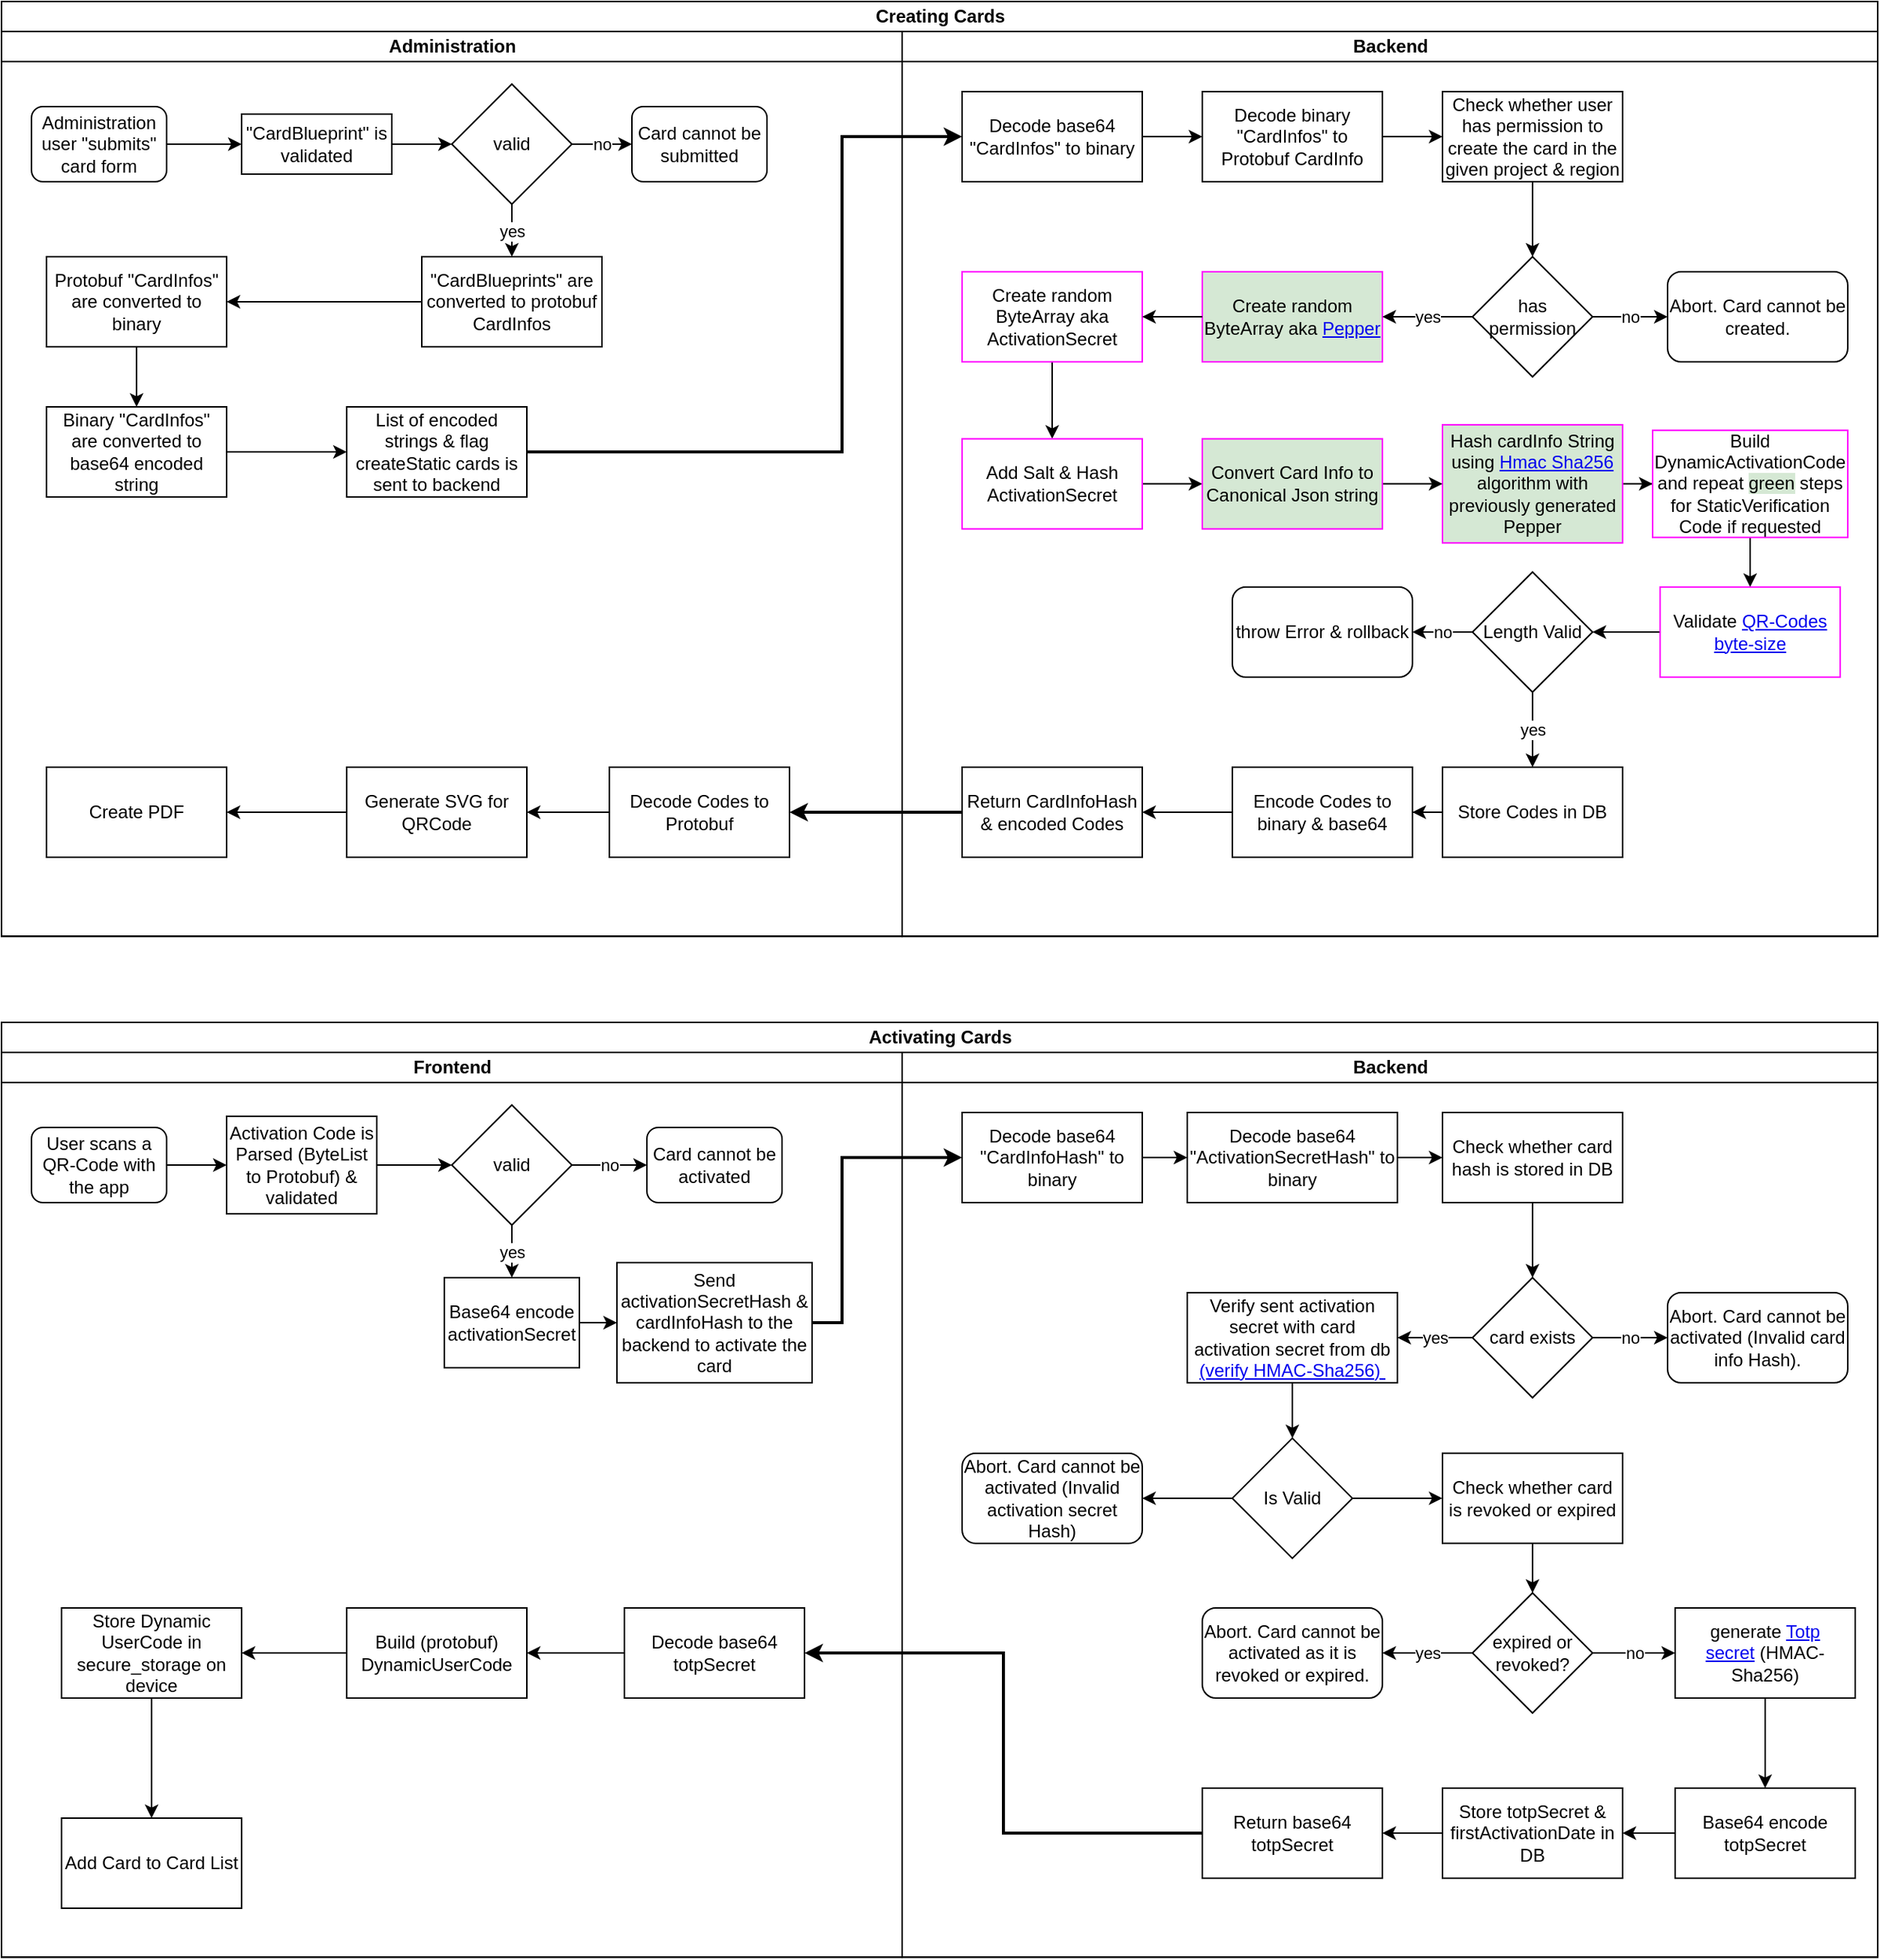 <mxfile version="23.0.2" type="device">
  <diagram name="Page-1" id="2YBvvXClWsGukQMizWep">
    <mxGraphModel dx="1405" dy="2132" grid="1" gridSize="10" guides="1" tooltips="1" connect="1" arrows="1" fold="1" page="1" pageScale="1" pageWidth="850" pageHeight="1100" math="0" shadow="0">
      <root>
        <mxCell id="0" />
        <mxCell id="1" parent="0" />
        <mxCell id="iSo6PfCxcORD5c3Ha1DJ-7" value="Creating Cards" style="swimlane;childLayout=stackLayout;resizeParent=1;resizeParentMax=0;startSize=20;html=1;" parent="1" vertex="1">
          <mxGeometry x="180" y="-1010" width="1250" height="622.58" as="geometry">
            <mxRectangle x="150" y="-190" width="130" height="30" as="alternateBounds" />
          </mxGeometry>
        </mxCell>
        <mxCell id="iSo6PfCxcORD5c3Ha1DJ-8" value="Administration" style="swimlane;startSize=20;html=1;" parent="iSo6PfCxcORD5c3Ha1DJ-7" vertex="1">
          <mxGeometry y="20" width="600" height="602.58" as="geometry" />
        </mxCell>
        <mxCell id="iSo6PfCxcORD5c3Ha1DJ-29" value="" style="edgeStyle=orthogonalEdgeStyle;rounded=0;orthogonalLoop=1;jettySize=auto;html=1;" parent="iSo6PfCxcORD5c3Ha1DJ-8" source="iSo6PfCxcORD5c3Ha1DJ-25" target="iSo6PfCxcORD5c3Ha1DJ-28" edge="1">
          <mxGeometry relative="1" as="geometry" />
        </mxCell>
        <mxCell id="iSo6PfCxcORD5c3Ha1DJ-25" value="&quot;CardBlueprint&quot; is validated" style="rounded=0;whiteSpace=wrap;html=1;" parent="iSo6PfCxcORD5c3Ha1DJ-8" vertex="1">
          <mxGeometry x="160" y="55" width="100" height="40" as="geometry" />
        </mxCell>
        <mxCell id="iSo6PfCxcORD5c3Ha1DJ-27" style="edgeStyle=orthogonalEdgeStyle;rounded=0;orthogonalLoop=1;jettySize=auto;html=1;" parent="iSo6PfCxcORD5c3Ha1DJ-8" source="iSo6PfCxcORD5c3Ha1DJ-26" target="iSo6PfCxcORD5c3Ha1DJ-25" edge="1">
          <mxGeometry relative="1" as="geometry" />
        </mxCell>
        <mxCell id="iSo6PfCxcORD5c3Ha1DJ-26" value="Administration user &quot;submits&quot; card form" style="rounded=1;whiteSpace=wrap;html=1;" parent="iSo6PfCxcORD5c3Ha1DJ-8" vertex="1">
          <mxGeometry x="20" y="50" width="90" height="50" as="geometry" />
        </mxCell>
        <mxCell id="iSo6PfCxcORD5c3Ha1DJ-31" value="no" style="edgeStyle=orthogonalEdgeStyle;rounded=0;orthogonalLoop=1;jettySize=auto;html=1;entryX=0;entryY=0.5;entryDx=0;entryDy=0;" parent="iSo6PfCxcORD5c3Ha1DJ-8" source="iSo6PfCxcORD5c3Ha1DJ-28" target="iSo6PfCxcORD5c3Ha1DJ-30" edge="1">
          <mxGeometry relative="1" as="geometry" />
        </mxCell>
        <mxCell id="iSo6PfCxcORD5c3Ha1DJ-34" value="yes" style="edgeStyle=orthogonalEdgeStyle;rounded=0;orthogonalLoop=1;jettySize=auto;html=1;exitX=0.5;exitY=1;exitDx=0;exitDy=0;" parent="iSo6PfCxcORD5c3Ha1DJ-8" source="iSo6PfCxcORD5c3Ha1DJ-28" target="iSo6PfCxcORD5c3Ha1DJ-33" edge="1">
          <mxGeometry relative="1" as="geometry" />
        </mxCell>
        <mxCell id="iSo6PfCxcORD5c3Ha1DJ-28" value="valid" style="rhombus;whiteSpace=wrap;html=1;rounded=0;" parent="iSo6PfCxcORD5c3Ha1DJ-8" vertex="1">
          <mxGeometry x="300" y="35" width="80" height="80" as="geometry" />
        </mxCell>
        <mxCell id="iSo6PfCxcORD5c3Ha1DJ-30" value="Card cannot be submitted" style="rounded=1;whiteSpace=wrap;html=1;" parent="iSo6PfCxcORD5c3Ha1DJ-8" vertex="1">
          <mxGeometry x="420" y="50" width="90" height="50" as="geometry" />
        </mxCell>
        <mxCell id="iSo6PfCxcORD5c3Ha1DJ-37" value="" style="edgeStyle=orthogonalEdgeStyle;rounded=0;orthogonalLoop=1;jettySize=auto;html=1;" parent="iSo6PfCxcORD5c3Ha1DJ-8" source="iSo6PfCxcORD5c3Ha1DJ-33" target="iSo6PfCxcORD5c3Ha1DJ-36" edge="1">
          <mxGeometry relative="1" as="geometry" />
        </mxCell>
        <mxCell id="iSo6PfCxcORD5c3Ha1DJ-33" value="&quot;CardBlueprints&quot; are converted to protobuf CardInfos" style="whiteSpace=wrap;html=1;rounded=0;" parent="iSo6PfCxcORD5c3Ha1DJ-8" vertex="1">
          <mxGeometry x="280" y="150" width="120" height="60" as="geometry" />
        </mxCell>
        <mxCell id="iSo6PfCxcORD5c3Ha1DJ-39" value="" style="edgeStyle=orthogonalEdgeStyle;rounded=0;orthogonalLoop=1;jettySize=auto;html=1;" parent="iSo6PfCxcORD5c3Ha1DJ-8" source="iSo6PfCxcORD5c3Ha1DJ-36" target="iSo6PfCxcORD5c3Ha1DJ-38" edge="1">
          <mxGeometry relative="1" as="geometry" />
        </mxCell>
        <mxCell id="iSo6PfCxcORD5c3Ha1DJ-36" value="Protobuf &quot;CardInfos&quot; are converted to binary" style="whiteSpace=wrap;html=1;rounded=0;" parent="iSo6PfCxcORD5c3Ha1DJ-8" vertex="1">
          <mxGeometry x="30" y="150" width="120" height="60" as="geometry" />
        </mxCell>
        <mxCell id="iSo6PfCxcORD5c3Ha1DJ-44" value="" style="edgeStyle=orthogonalEdgeStyle;rounded=0;orthogonalLoop=1;jettySize=auto;html=1;" parent="iSo6PfCxcORD5c3Ha1DJ-8" source="iSo6PfCxcORD5c3Ha1DJ-38" target="iSo6PfCxcORD5c3Ha1DJ-43" edge="1">
          <mxGeometry relative="1" as="geometry" />
        </mxCell>
        <mxCell id="iSo6PfCxcORD5c3Ha1DJ-38" value="Binary &quot;CardInfos&quot; are converted to base64 encoded string" style="whiteSpace=wrap;html=1;rounded=0;" parent="iSo6PfCxcORD5c3Ha1DJ-8" vertex="1">
          <mxGeometry x="30" y="250" width="120" height="60" as="geometry" />
        </mxCell>
        <mxCell id="iSo6PfCxcORD5c3Ha1DJ-43" value="List of encoded strings &amp;amp; flag createStatic cards is sent to backend" style="whiteSpace=wrap;html=1;rounded=0;" parent="iSo6PfCxcORD5c3Ha1DJ-8" vertex="1">
          <mxGeometry x="230" y="250" width="120" height="60" as="geometry" />
        </mxCell>
        <mxCell id="iSo6PfCxcORD5c3Ha1DJ-93" value="" style="edgeStyle=orthogonalEdgeStyle;rounded=0;orthogonalLoop=1;jettySize=auto;html=1;" parent="iSo6PfCxcORD5c3Ha1DJ-8" source="iSo6PfCxcORD5c3Ha1DJ-90" target="iSo6PfCxcORD5c3Ha1DJ-92" edge="1">
          <mxGeometry relative="1" as="geometry" />
        </mxCell>
        <mxCell id="iSo6PfCxcORD5c3Ha1DJ-90" value="Decode Codes to Protobuf" style="rounded=0;whiteSpace=wrap;html=1;" parent="iSo6PfCxcORD5c3Ha1DJ-8" vertex="1">
          <mxGeometry x="405" y="490" width="120" height="60" as="geometry" />
        </mxCell>
        <mxCell id="iSo6PfCxcORD5c3Ha1DJ-95" value="" style="edgeStyle=orthogonalEdgeStyle;rounded=0;orthogonalLoop=1;jettySize=auto;html=1;" parent="iSo6PfCxcORD5c3Ha1DJ-8" source="iSo6PfCxcORD5c3Ha1DJ-92" target="iSo6PfCxcORD5c3Ha1DJ-94" edge="1">
          <mxGeometry relative="1" as="geometry" />
        </mxCell>
        <mxCell id="iSo6PfCxcORD5c3Ha1DJ-92" value="Generate SVG for QRCode" style="whiteSpace=wrap;html=1;rounded=0;" parent="iSo6PfCxcORD5c3Ha1DJ-8" vertex="1">
          <mxGeometry x="230" y="490" width="120" height="60" as="geometry" />
        </mxCell>
        <mxCell id="iSo6PfCxcORD5c3Ha1DJ-94" value="Create PDF" style="whiteSpace=wrap;html=1;rounded=0;" parent="iSo6PfCxcORD5c3Ha1DJ-8" vertex="1">
          <mxGeometry x="30" y="490" width="120" height="60" as="geometry" />
        </mxCell>
        <mxCell id="iSo6PfCxcORD5c3Ha1DJ-9" value="Backend" style="swimlane;startSize=20;html=1;" parent="iSo6PfCxcORD5c3Ha1DJ-7" vertex="1">
          <mxGeometry x="600" y="20" width="650" height="602.58" as="geometry" />
        </mxCell>
        <mxCell id="iSo6PfCxcORD5c3Ha1DJ-52" value="" style="edgeStyle=orthogonalEdgeStyle;rounded=0;orthogonalLoop=1;jettySize=auto;html=1;" parent="iSo6PfCxcORD5c3Ha1DJ-9" source="iSo6PfCxcORD5c3Ha1DJ-49" target="iSo6PfCxcORD5c3Ha1DJ-51" edge="1">
          <mxGeometry relative="1" as="geometry" />
        </mxCell>
        <mxCell id="iSo6PfCxcORD5c3Ha1DJ-49" value="Decode base64 &quot;CardInfos&quot; to binary" style="whiteSpace=wrap;html=1;rounded=0;" parent="iSo6PfCxcORD5c3Ha1DJ-9" vertex="1">
          <mxGeometry x="40" y="40" width="120" height="60" as="geometry" />
        </mxCell>
        <mxCell id="iSo6PfCxcORD5c3Ha1DJ-56" style="edgeStyle=orthogonalEdgeStyle;rounded=0;orthogonalLoop=1;jettySize=auto;html=1;entryX=0;entryY=0.5;entryDx=0;entryDy=0;" parent="iSo6PfCxcORD5c3Ha1DJ-9" source="iSo6PfCxcORD5c3Ha1DJ-51" target="iSo6PfCxcORD5c3Ha1DJ-55" edge="1">
          <mxGeometry relative="1" as="geometry" />
        </mxCell>
        <mxCell id="iSo6PfCxcORD5c3Ha1DJ-51" value="Decode binary &quot;CardInfos&quot; to Protobuf CardInfo" style="whiteSpace=wrap;html=1;rounded=0;" parent="iSo6PfCxcORD5c3Ha1DJ-9" vertex="1">
          <mxGeometry x="200" y="40" width="120" height="60" as="geometry" />
        </mxCell>
        <mxCell id="iSo6PfCxcORD5c3Ha1DJ-62" value="no" style="edgeStyle=orthogonalEdgeStyle;rounded=0;orthogonalLoop=1;jettySize=auto;html=1;entryX=0;entryY=0.5;entryDx=0;entryDy=0;" parent="iSo6PfCxcORD5c3Ha1DJ-9" source="iSo6PfCxcORD5c3Ha1DJ-53" target="iSo6PfCxcORD5c3Ha1DJ-61" edge="1">
          <mxGeometry relative="1" as="geometry" />
        </mxCell>
        <mxCell id="iSo6PfCxcORD5c3Ha1DJ-53" value="has permission" style="rhombus;whiteSpace=wrap;html=1;rounded=0;" parent="iSo6PfCxcORD5c3Ha1DJ-9" vertex="1">
          <mxGeometry x="380" y="150" width="80" height="80" as="geometry" />
        </mxCell>
        <mxCell id="iSo6PfCxcORD5c3Ha1DJ-54" style="edgeStyle=orthogonalEdgeStyle;rounded=0;orthogonalLoop=1;jettySize=auto;html=1;" parent="iSo6PfCxcORD5c3Ha1DJ-9" source="iSo6PfCxcORD5c3Ha1DJ-55" target="iSo6PfCxcORD5c3Ha1DJ-53" edge="1">
          <mxGeometry relative="1" as="geometry" />
        </mxCell>
        <mxCell id="iSo6PfCxcORD5c3Ha1DJ-55" value="Check whether user has permission to create the card in the given project &amp;amp; region" style="rounded=0;whiteSpace=wrap;html=1;" parent="iSo6PfCxcORD5c3Ha1DJ-9" vertex="1">
          <mxGeometry x="360" y="40" width="120" height="60" as="geometry" />
        </mxCell>
        <mxCell id="iSo6PfCxcORD5c3Ha1DJ-58" value="Create random ByteArray aka&amp;nbsp;&lt;a href=&quot;https://security.stackexchange.com/questions/3272/password-hashing-add-salt-pepper-or-is-salt-enough&quot;&gt;Pepper&lt;/a&gt;" style="rounded=0;whiteSpace=wrap;html=1;fillColor=#d5e8d4;strokeColor=#FF00FF;" parent="iSo6PfCxcORD5c3Ha1DJ-9" vertex="1">
          <mxGeometry x="200" y="160" width="120" height="60" as="geometry" />
        </mxCell>
        <mxCell id="iSo6PfCxcORD5c3Ha1DJ-57" value="yes" style="edgeStyle=orthogonalEdgeStyle;rounded=0;orthogonalLoop=1;jettySize=auto;html=1;" parent="iSo6PfCxcORD5c3Ha1DJ-9" source="iSo6PfCxcORD5c3Ha1DJ-53" target="iSo6PfCxcORD5c3Ha1DJ-58" edge="1">
          <mxGeometry relative="1" as="geometry">
            <mxPoint x="330" y="190" as="targetPoint" />
          </mxGeometry>
        </mxCell>
        <mxCell id="iSo6PfCxcORD5c3Ha1DJ-65" value="" style="edgeStyle=orthogonalEdgeStyle;rounded=0;orthogonalLoop=1;jettySize=auto;html=1;" parent="iSo6PfCxcORD5c3Ha1DJ-9" source="iSo6PfCxcORD5c3Ha1DJ-60" target="iSo6PfCxcORD5c3Ha1DJ-64" edge="1">
          <mxGeometry relative="1" as="geometry" />
        </mxCell>
        <mxCell id="iSo6PfCxcORD5c3Ha1DJ-60" value="Create random ByteArray aka ActivationSecret" style="rounded=0;whiteSpace=wrap;html=1;strokeColor=#FF00FF;" parent="iSo6PfCxcORD5c3Ha1DJ-9" vertex="1">
          <mxGeometry x="40" y="160" width="120" height="60" as="geometry" />
        </mxCell>
        <mxCell id="iSo6PfCxcORD5c3Ha1DJ-59" style="edgeStyle=orthogonalEdgeStyle;rounded=0;orthogonalLoop=1;jettySize=auto;html=1;" parent="iSo6PfCxcORD5c3Ha1DJ-9" source="iSo6PfCxcORD5c3Ha1DJ-58" target="iSo6PfCxcORD5c3Ha1DJ-60" edge="1">
          <mxGeometry relative="1" as="geometry">
            <mxPoint x="160" y="190" as="targetPoint" />
          </mxGeometry>
        </mxCell>
        <mxCell id="iSo6PfCxcORD5c3Ha1DJ-61" value="Abort. Card cannot be created." style="rounded=1;whiteSpace=wrap;html=1;" parent="iSo6PfCxcORD5c3Ha1DJ-9" vertex="1">
          <mxGeometry x="510" y="160" width="120" height="60" as="geometry" />
        </mxCell>
        <mxCell id="iSo6PfCxcORD5c3Ha1DJ-84" value="" style="edgeStyle=orthogonalEdgeStyle;rounded=0;orthogonalLoop=1;jettySize=auto;html=1;" parent="iSo6PfCxcORD5c3Ha1DJ-9" source="iSo6PfCxcORD5c3Ha1DJ-64" target="iSo6PfCxcORD5c3Ha1DJ-83" edge="1">
          <mxGeometry relative="1" as="geometry" />
        </mxCell>
        <mxCell id="iSo6PfCxcORD5c3Ha1DJ-64" value="Add Salt &amp;amp; Hash ActivationSecret" style="whiteSpace=wrap;html=1;rounded=0;fillColor=#FFFFFF;strokeColor=#FF00FF;" parent="iSo6PfCxcORD5c3Ha1DJ-9" vertex="1">
          <mxGeometry x="40" y="271.29" width="120" height="60" as="geometry" />
        </mxCell>
        <mxCell id="iSo6PfCxcORD5c3Ha1DJ-69" value="" style="edgeStyle=orthogonalEdgeStyle;rounded=0;orthogonalLoop=1;jettySize=auto;html=1;" parent="iSo6PfCxcORD5c3Ha1DJ-9" source="iSo6PfCxcORD5c3Ha1DJ-66" target="iSo6PfCxcORD5c3Ha1DJ-68" edge="1">
          <mxGeometry relative="1" as="geometry" />
        </mxCell>
        <mxCell id="iSo6PfCxcORD5c3Ha1DJ-66" value="Hash cardInfo String using &lt;a href=&quot;https://www.rfc-editor.org/rfc/rfc2104&quot;&gt;Hmac Sha256&lt;/a&gt; algorithm with previously generated Pepper" style="whiteSpace=wrap;html=1;rounded=0;strokeColor=#FF00FF;fillColor=#D5E8D4;" parent="iSo6PfCxcORD5c3Ha1DJ-9" vertex="1">
          <mxGeometry x="360" y="261.93" width="120" height="78.71" as="geometry" />
        </mxCell>
        <mxCell id="iSo6PfCxcORD5c3Ha1DJ-73" value="" style="edgeStyle=orthogonalEdgeStyle;rounded=0;orthogonalLoop=1;jettySize=auto;html=1;" parent="iSo6PfCxcORD5c3Ha1DJ-9" source="iSo6PfCxcORD5c3Ha1DJ-68" target="iSo6PfCxcORD5c3Ha1DJ-72" edge="1">
          <mxGeometry relative="1" as="geometry" />
        </mxCell>
        <mxCell id="iSo6PfCxcORD5c3Ha1DJ-68" value="Build DynamicActivationCode&lt;br&gt;and repeat &lt;span style=&quot;background-color: rgb(213, 232, 212);&quot;&gt;green&lt;/span&gt; steps for StaticVerification Code if requested" style="whiteSpace=wrap;html=1;rounded=0;strokeColor=#FF00FF;" parent="iSo6PfCxcORD5c3Ha1DJ-9" vertex="1">
          <mxGeometry x="500" y="265.64" width="130" height="71.3" as="geometry" />
        </mxCell>
        <mxCell id="iSo6PfCxcORD5c3Ha1DJ-75" value="" style="edgeStyle=orthogonalEdgeStyle;rounded=0;orthogonalLoop=1;jettySize=auto;html=1;" parent="iSo6PfCxcORD5c3Ha1DJ-9" source="iSo6PfCxcORD5c3Ha1DJ-72" target="iSo6PfCxcORD5c3Ha1DJ-74" edge="1">
          <mxGeometry relative="1" as="geometry" />
        </mxCell>
        <mxCell id="iSo6PfCxcORD5c3Ha1DJ-72" value="Validate &lt;a href=&quot;https://github.com/digitalfabrik/entitlementcard/issues/690&quot;&gt;QR-Codes byte-size&lt;/a&gt;" style="whiteSpace=wrap;html=1;rounded=0;strokeColor=#FF00FF;" parent="iSo6PfCxcORD5c3Ha1DJ-9" vertex="1">
          <mxGeometry x="505" y="370" width="120" height="60" as="geometry" />
        </mxCell>
        <mxCell id="iSo6PfCxcORD5c3Ha1DJ-80" value="no" style="edgeStyle=orthogonalEdgeStyle;rounded=0;orthogonalLoop=1;jettySize=auto;html=1;entryX=1;entryY=0.5;entryDx=0;entryDy=0;" parent="iSo6PfCxcORD5c3Ha1DJ-9" source="iSo6PfCxcORD5c3Ha1DJ-74" target="iSo6PfCxcORD5c3Ha1DJ-79" edge="1">
          <mxGeometry relative="1" as="geometry" />
        </mxCell>
        <mxCell id="iSo6PfCxcORD5c3Ha1DJ-82" value="yes" style="edgeStyle=orthogonalEdgeStyle;rounded=0;orthogonalLoop=1;jettySize=auto;html=1;" parent="iSo6PfCxcORD5c3Ha1DJ-9" source="iSo6PfCxcORD5c3Ha1DJ-74" target="iSo6PfCxcORD5c3Ha1DJ-81" edge="1">
          <mxGeometry relative="1" as="geometry" />
        </mxCell>
        <mxCell id="iSo6PfCxcORD5c3Ha1DJ-74" value="Length Valid" style="rhombus;whiteSpace=wrap;html=1;rounded=0;" parent="iSo6PfCxcORD5c3Ha1DJ-9" vertex="1">
          <mxGeometry x="380" y="360" width="80" height="80" as="geometry" />
        </mxCell>
        <mxCell id="iSo6PfCxcORD5c3Ha1DJ-79" value="throw Error &amp;amp; rollback" style="rounded=1;whiteSpace=wrap;html=1;" parent="iSo6PfCxcORD5c3Ha1DJ-9" vertex="1">
          <mxGeometry x="220" y="370" width="120" height="60" as="geometry" />
        </mxCell>
        <mxCell id="iSo6PfCxcORD5c3Ha1DJ-87" style="edgeStyle=orthogonalEdgeStyle;rounded=0;orthogonalLoop=1;jettySize=auto;html=1;" parent="iSo6PfCxcORD5c3Ha1DJ-9" source="iSo6PfCxcORD5c3Ha1DJ-81" target="iSo6PfCxcORD5c3Ha1DJ-86" edge="1">
          <mxGeometry relative="1" as="geometry" />
        </mxCell>
        <mxCell id="iSo6PfCxcORD5c3Ha1DJ-81" value="Store Codes in DB" style="whiteSpace=wrap;html=1;rounded=0;" parent="iSo6PfCxcORD5c3Ha1DJ-9" vertex="1">
          <mxGeometry x="360" y="490" width="120" height="60" as="geometry" />
        </mxCell>
        <mxCell id="iSo6PfCxcORD5c3Ha1DJ-85" style="edgeStyle=orthogonalEdgeStyle;rounded=0;orthogonalLoop=1;jettySize=auto;html=1;entryX=0;entryY=0.5;entryDx=0;entryDy=0;" parent="iSo6PfCxcORD5c3Ha1DJ-9" source="iSo6PfCxcORD5c3Ha1DJ-83" target="iSo6PfCxcORD5c3Ha1DJ-66" edge="1">
          <mxGeometry relative="1" as="geometry" />
        </mxCell>
        <mxCell id="iSo6PfCxcORD5c3Ha1DJ-83" value="Convert Card Info to Canonical Json string" style="whiteSpace=wrap;html=1;rounded=0;fillColor=#d5e8d4;strokeColor=#FF00FF;" parent="iSo6PfCxcORD5c3Ha1DJ-9" vertex="1">
          <mxGeometry x="200" y="271.29" width="120" height="60" as="geometry" />
        </mxCell>
        <mxCell id="iSo6PfCxcORD5c3Ha1DJ-89" value="" style="edgeStyle=orthogonalEdgeStyle;rounded=0;orthogonalLoop=1;jettySize=auto;html=1;" parent="iSo6PfCxcORD5c3Ha1DJ-9" source="iSo6PfCxcORD5c3Ha1DJ-86" target="iSo6PfCxcORD5c3Ha1DJ-88" edge="1">
          <mxGeometry relative="1" as="geometry" />
        </mxCell>
        <mxCell id="iSo6PfCxcORD5c3Ha1DJ-86" value="Encode Codes to binary &amp;amp; base64" style="rounded=0;whiteSpace=wrap;html=1;" parent="iSo6PfCxcORD5c3Ha1DJ-9" vertex="1">
          <mxGeometry x="220" y="490" width="120" height="60" as="geometry" />
        </mxCell>
        <mxCell id="iSo6PfCxcORD5c3Ha1DJ-88" value="Return CardInfoHash&lt;br&gt;&amp;amp; encoded Codes" style="whiteSpace=wrap;html=1;rounded=0;" parent="iSo6PfCxcORD5c3Ha1DJ-9" vertex="1">
          <mxGeometry x="40" y="490" width="120" height="60" as="geometry" />
        </mxCell>
        <mxCell id="iSo6PfCxcORD5c3Ha1DJ-41" value="" style="edgeStyle=orthogonalEdgeStyle;rounded=0;orthogonalLoop=1;jettySize=auto;html=1;strokeWidth=2;exitX=1;exitY=0.5;exitDx=0;exitDy=0;entryX=0;entryY=0.5;entryDx=0;entryDy=0;" parent="iSo6PfCxcORD5c3Ha1DJ-7" source="iSo6PfCxcORD5c3Ha1DJ-43" target="iSo6PfCxcORD5c3Ha1DJ-49" edge="1">
          <mxGeometry relative="1" as="geometry">
            <mxPoint x="410" y="300" as="sourcePoint" />
            <mxPoint x="630" y="90" as="targetPoint" />
            <Array as="points">
              <mxPoint x="560" y="300" />
              <mxPoint x="560" y="90" />
            </Array>
          </mxGeometry>
        </mxCell>
        <mxCell id="iSo6PfCxcORD5c3Ha1DJ-91" style="edgeStyle=orthogonalEdgeStyle;rounded=0;orthogonalLoop=1;jettySize=auto;html=1;entryX=1;entryY=0.5;entryDx=0;entryDy=0;strokeWidth=2;" parent="iSo6PfCxcORD5c3Ha1DJ-7" source="iSo6PfCxcORD5c3Ha1DJ-88" target="iSo6PfCxcORD5c3Ha1DJ-90" edge="1">
          <mxGeometry relative="1" as="geometry" />
        </mxCell>
        <mxCell id="jFnTTniUjk-oeTC_pp5f-59" value="Activating Cards" style="swimlane;childLayout=stackLayout;resizeParent=1;resizeParentMax=0;startSize=20;html=1;" vertex="1" parent="1">
          <mxGeometry x="180" y="-330" width="1250" height="622.58" as="geometry">
            <mxRectangle x="150" y="-190" width="130" height="30" as="alternateBounds" />
          </mxGeometry>
        </mxCell>
        <mxCell id="jFnTTniUjk-oeTC_pp5f-60" value="Frontend" style="swimlane;startSize=20;html=1;" vertex="1" parent="jFnTTniUjk-oeTC_pp5f-59">
          <mxGeometry y="20" width="600" height="602.58" as="geometry" />
        </mxCell>
        <mxCell id="jFnTTniUjk-oeTC_pp5f-61" value="" style="edgeStyle=orthogonalEdgeStyle;rounded=0;orthogonalLoop=1;jettySize=auto;html=1;" edge="1" parent="jFnTTniUjk-oeTC_pp5f-60" source="jFnTTniUjk-oeTC_pp5f-62" target="jFnTTniUjk-oeTC_pp5f-67">
          <mxGeometry relative="1" as="geometry" />
        </mxCell>
        <mxCell id="jFnTTniUjk-oeTC_pp5f-62" value="Activation Code is Parsed (ByteList to Protobuf) &amp;amp; validated" style="rounded=0;whiteSpace=wrap;html=1;" vertex="1" parent="jFnTTniUjk-oeTC_pp5f-60">
          <mxGeometry x="150" y="42.5" width="100" height="65" as="geometry" />
        </mxCell>
        <mxCell id="jFnTTniUjk-oeTC_pp5f-63" style="edgeStyle=orthogonalEdgeStyle;rounded=0;orthogonalLoop=1;jettySize=auto;html=1;" edge="1" parent="jFnTTniUjk-oeTC_pp5f-60" source="jFnTTniUjk-oeTC_pp5f-64" target="jFnTTniUjk-oeTC_pp5f-62">
          <mxGeometry relative="1" as="geometry" />
        </mxCell>
        <mxCell id="jFnTTniUjk-oeTC_pp5f-64" value="User scans a QR-Code with the app" style="rounded=1;whiteSpace=wrap;html=1;" vertex="1" parent="jFnTTniUjk-oeTC_pp5f-60">
          <mxGeometry x="20" y="50" width="90" height="50" as="geometry" />
        </mxCell>
        <mxCell id="jFnTTniUjk-oeTC_pp5f-65" value="no" style="edgeStyle=orthogonalEdgeStyle;rounded=0;orthogonalLoop=1;jettySize=auto;html=1;entryX=0;entryY=0.5;entryDx=0;entryDy=0;" edge="1" parent="jFnTTniUjk-oeTC_pp5f-60" source="jFnTTniUjk-oeTC_pp5f-67" target="jFnTTniUjk-oeTC_pp5f-68">
          <mxGeometry relative="1" as="geometry" />
        </mxCell>
        <mxCell id="jFnTTniUjk-oeTC_pp5f-66" value="yes" style="edgeStyle=orthogonalEdgeStyle;rounded=0;orthogonalLoop=1;jettySize=auto;html=1;exitX=0.5;exitY=1;exitDx=0;exitDy=0;" edge="1" parent="jFnTTniUjk-oeTC_pp5f-60" source="jFnTTniUjk-oeTC_pp5f-67" target="jFnTTniUjk-oeTC_pp5f-70">
          <mxGeometry relative="1" as="geometry" />
        </mxCell>
        <mxCell id="jFnTTniUjk-oeTC_pp5f-67" value="valid" style="rhombus;whiteSpace=wrap;html=1;rounded=0;" vertex="1" parent="jFnTTniUjk-oeTC_pp5f-60">
          <mxGeometry x="300" y="35" width="80" height="80" as="geometry" />
        </mxCell>
        <mxCell id="jFnTTniUjk-oeTC_pp5f-68" value="Card cannot be activated" style="rounded=1;whiteSpace=wrap;html=1;" vertex="1" parent="jFnTTniUjk-oeTC_pp5f-60">
          <mxGeometry x="430" y="50" width="90" height="50" as="geometry" />
        </mxCell>
        <mxCell id="jFnTTniUjk-oeTC_pp5f-117" style="edgeStyle=orthogonalEdgeStyle;rounded=0;orthogonalLoop=1;jettySize=auto;html=1;entryX=0;entryY=0.5;entryDx=0;entryDy=0;" edge="1" parent="jFnTTniUjk-oeTC_pp5f-60" source="jFnTTniUjk-oeTC_pp5f-70" target="jFnTTniUjk-oeTC_pp5f-75">
          <mxGeometry relative="1" as="geometry" />
        </mxCell>
        <mxCell id="jFnTTniUjk-oeTC_pp5f-70" value="Base64 encode activationSecret" style="whiteSpace=wrap;html=1;rounded=0;" vertex="1" parent="jFnTTniUjk-oeTC_pp5f-60">
          <mxGeometry x="295" y="150" width="90" height="60" as="geometry" />
        </mxCell>
        <mxCell id="jFnTTniUjk-oeTC_pp5f-75" value="Send activationSecretHash &amp;amp; cardInfoHash to the backend to activate the card" style="whiteSpace=wrap;html=1;rounded=0;" vertex="1" parent="jFnTTniUjk-oeTC_pp5f-60">
          <mxGeometry x="410" y="140" width="130" height="80" as="geometry" />
        </mxCell>
        <mxCell id="jFnTTniUjk-oeTC_pp5f-76" value="" style="edgeStyle=orthogonalEdgeStyle;rounded=0;orthogonalLoop=1;jettySize=auto;html=1;" edge="1" parent="jFnTTniUjk-oeTC_pp5f-60" source="jFnTTniUjk-oeTC_pp5f-77" target="jFnTTniUjk-oeTC_pp5f-79">
          <mxGeometry relative="1" as="geometry" />
        </mxCell>
        <mxCell id="jFnTTniUjk-oeTC_pp5f-77" value="Decode base64 totpSecret" style="rounded=0;whiteSpace=wrap;html=1;" vertex="1" parent="jFnTTniUjk-oeTC_pp5f-60">
          <mxGeometry x="415" y="370" width="120" height="60" as="geometry" />
        </mxCell>
        <mxCell id="jFnTTniUjk-oeTC_pp5f-78" value="" style="edgeStyle=orthogonalEdgeStyle;rounded=0;orthogonalLoop=1;jettySize=auto;html=1;" edge="1" parent="jFnTTniUjk-oeTC_pp5f-60" source="jFnTTniUjk-oeTC_pp5f-79" target="jFnTTniUjk-oeTC_pp5f-80">
          <mxGeometry relative="1" as="geometry" />
        </mxCell>
        <mxCell id="jFnTTniUjk-oeTC_pp5f-79" value="Build (protobuf) DynamicUserCode" style="whiteSpace=wrap;html=1;rounded=0;" vertex="1" parent="jFnTTniUjk-oeTC_pp5f-60">
          <mxGeometry x="230" y="370" width="120" height="60" as="geometry" />
        </mxCell>
        <mxCell id="jFnTTniUjk-oeTC_pp5f-134" value="" style="edgeStyle=orthogonalEdgeStyle;rounded=0;orthogonalLoop=1;jettySize=auto;html=1;" edge="1" parent="jFnTTniUjk-oeTC_pp5f-60" source="jFnTTniUjk-oeTC_pp5f-80" target="jFnTTniUjk-oeTC_pp5f-133">
          <mxGeometry relative="1" as="geometry" />
        </mxCell>
        <mxCell id="jFnTTniUjk-oeTC_pp5f-80" value="Store Dynamic UserCode in secure_storage on device" style="whiteSpace=wrap;html=1;rounded=0;" vertex="1" parent="jFnTTniUjk-oeTC_pp5f-60">
          <mxGeometry x="40" y="370" width="120" height="60" as="geometry" />
        </mxCell>
        <mxCell id="jFnTTniUjk-oeTC_pp5f-133" value="Add Card to Card List" style="whiteSpace=wrap;html=1;rounded=0;" vertex="1" parent="jFnTTniUjk-oeTC_pp5f-60">
          <mxGeometry x="40" y="510" width="120" height="60" as="geometry" />
        </mxCell>
        <mxCell id="jFnTTniUjk-oeTC_pp5f-81" value="Backend" style="swimlane;startSize=20;html=1;" vertex="1" parent="jFnTTniUjk-oeTC_pp5f-59">
          <mxGeometry x="600" y="20" width="650" height="602.58" as="geometry" />
        </mxCell>
        <mxCell id="jFnTTniUjk-oeTC_pp5f-82" value="" style="edgeStyle=orthogonalEdgeStyle;rounded=0;orthogonalLoop=1;jettySize=auto;html=1;" edge="1" parent="jFnTTniUjk-oeTC_pp5f-81" source="jFnTTniUjk-oeTC_pp5f-83" target="jFnTTniUjk-oeTC_pp5f-85">
          <mxGeometry relative="1" as="geometry" />
        </mxCell>
        <mxCell id="jFnTTniUjk-oeTC_pp5f-83" value="Decode base64 &quot;CardInfoHash&quot; to binary" style="whiteSpace=wrap;html=1;rounded=0;" vertex="1" parent="jFnTTniUjk-oeTC_pp5f-81">
          <mxGeometry x="40" y="40" width="120" height="60" as="geometry" />
        </mxCell>
        <mxCell id="jFnTTniUjk-oeTC_pp5f-84" style="edgeStyle=orthogonalEdgeStyle;rounded=0;orthogonalLoop=1;jettySize=auto;html=1;entryX=0;entryY=0.5;entryDx=0;entryDy=0;" edge="1" parent="jFnTTniUjk-oeTC_pp5f-81" source="jFnTTniUjk-oeTC_pp5f-85" target="jFnTTniUjk-oeTC_pp5f-89">
          <mxGeometry relative="1" as="geometry" />
        </mxCell>
        <mxCell id="jFnTTniUjk-oeTC_pp5f-85" value="Decode base64 &quot;ActivationSecretHash&quot; to binary" style="whiteSpace=wrap;html=1;rounded=0;" vertex="1" parent="jFnTTniUjk-oeTC_pp5f-81">
          <mxGeometry x="190" y="40" width="140" height="60" as="geometry" />
        </mxCell>
        <mxCell id="jFnTTniUjk-oeTC_pp5f-86" value="no" style="edgeStyle=orthogonalEdgeStyle;rounded=0;orthogonalLoop=1;jettySize=auto;html=1;entryX=0;entryY=0.5;entryDx=0;entryDy=0;" edge="1" parent="jFnTTniUjk-oeTC_pp5f-81" source="jFnTTniUjk-oeTC_pp5f-87" target="jFnTTniUjk-oeTC_pp5f-95">
          <mxGeometry relative="1" as="geometry" />
        </mxCell>
        <mxCell id="jFnTTniUjk-oeTC_pp5f-87" value="card exists" style="rhombus;whiteSpace=wrap;html=1;rounded=0;" vertex="1" parent="jFnTTniUjk-oeTC_pp5f-81">
          <mxGeometry x="380" y="150" width="80" height="80" as="geometry" />
        </mxCell>
        <mxCell id="jFnTTniUjk-oeTC_pp5f-88" style="edgeStyle=orthogonalEdgeStyle;rounded=0;orthogonalLoop=1;jettySize=auto;html=1;" edge="1" parent="jFnTTniUjk-oeTC_pp5f-81" source="jFnTTniUjk-oeTC_pp5f-89" target="jFnTTniUjk-oeTC_pp5f-87">
          <mxGeometry relative="1" as="geometry" />
        </mxCell>
        <mxCell id="jFnTTniUjk-oeTC_pp5f-89" value="Check whether card hash is stored in DB" style="rounded=0;whiteSpace=wrap;html=1;" vertex="1" parent="jFnTTniUjk-oeTC_pp5f-81">
          <mxGeometry x="360" y="40" width="120" height="60" as="geometry" />
        </mxCell>
        <mxCell id="jFnTTniUjk-oeTC_pp5f-119" value="" style="edgeStyle=orthogonalEdgeStyle;rounded=0;orthogonalLoop=1;jettySize=auto;html=1;" edge="1" parent="jFnTTniUjk-oeTC_pp5f-81" source="jFnTTniUjk-oeTC_pp5f-90" target="jFnTTniUjk-oeTC_pp5f-118">
          <mxGeometry relative="1" as="geometry" />
        </mxCell>
        <mxCell id="jFnTTniUjk-oeTC_pp5f-90" value="Verify sent activation secret with card activation secret from db&lt;br&gt;&lt;a href=&quot;https://stackoverflow.com/questions/5393803/can-someone-explain-how-bcrypt-verifies-a-hash&quot;&gt;(verify HMAC-Sha256)&amp;nbsp;&lt;/a&gt;" style="rounded=0;whiteSpace=wrap;html=1;" vertex="1" parent="jFnTTniUjk-oeTC_pp5f-81">
          <mxGeometry x="190" y="160" width="140" height="60" as="geometry" />
        </mxCell>
        <mxCell id="jFnTTniUjk-oeTC_pp5f-91" value="yes" style="edgeStyle=orthogonalEdgeStyle;rounded=0;orthogonalLoop=1;jettySize=auto;html=1;" edge="1" parent="jFnTTniUjk-oeTC_pp5f-81" source="jFnTTniUjk-oeTC_pp5f-87" target="jFnTTniUjk-oeTC_pp5f-90">
          <mxGeometry relative="1" as="geometry">
            <mxPoint x="330" y="190" as="targetPoint" />
          </mxGeometry>
        </mxCell>
        <mxCell id="jFnTTniUjk-oeTC_pp5f-95" value="Abort. Card cannot be activated (Invalid card info Hash)." style="rounded=1;whiteSpace=wrap;html=1;" vertex="1" parent="jFnTTniUjk-oeTC_pp5f-81">
          <mxGeometry x="510" y="160" width="120" height="60" as="geometry" />
        </mxCell>
        <mxCell id="jFnTTniUjk-oeTC_pp5f-104" value="yes" style="edgeStyle=orthogonalEdgeStyle;rounded=0;orthogonalLoop=1;jettySize=auto;html=1;entryX=1;entryY=0.5;entryDx=0;entryDy=0;" edge="1" parent="jFnTTniUjk-oeTC_pp5f-81" source="jFnTTniUjk-oeTC_pp5f-106" target="jFnTTniUjk-oeTC_pp5f-107">
          <mxGeometry relative="1" as="geometry" />
        </mxCell>
        <mxCell id="jFnTTniUjk-oeTC_pp5f-126" value="no" style="edgeStyle=orthogonalEdgeStyle;rounded=0;orthogonalLoop=1;jettySize=auto;html=1;" edge="1" parent="jFnTTniUjk-oeTC_pp5f-81" source="jFnTTniUjk-oeTC_pp5f-106" target="jFnTTniUjk-oeTC_pp5f-125">
          <mxGeometry relative="1" as="geometry" />
        </mxCell>
        <mxCell id="jFnTTniUjk-oeTC_pp5f-106" value="expired or revoked?" style="rhombus;whiteSpace=wrap;html=1;rounded=0;" vertex="1" parent="jFnTTniUjk-oeTC_pp5f-81">
          <mxGeometry x="380" y="360" width="80" height="80" as="geometry" />
        </mxCell>
        <mxCell id="jFnTTniUjk-oeTC_pp5f-107" value="Abort. Card cannot be activated as it is revoked or expired." style="rounded=1;whiteSpace=wrap;html=1;" vertex="1" parent="jFnTTniUjk-oeTC_pp5f-81">
          <mxGeometry x="200" y="370" width="120" height="60" as="geometry" />
        </mxCell>
        <mxCell id="jFnTTniUjk-oeTC_pp5f-130" value="" style="edgeStyle=orthogonalEdgeStyle;rounded=0;orthogonalLoop=1;jettySize=auto;html=1;" edge="1" parent="jFnTTniUjk-oeTC_pp5f-81" source="jFnTTniUjk-oeTC_pp5f-109" target="jFnTTniUjk-oeTC_pp5f-114">
          <mxGeometry relative="1" as="geometry" />
        </mxCell>
        <mxCell id="jFnTTniUjk-oeTC_pp5f-109" value="Store totpSecret &amp;amp; firstActivationDate in DB" style="whiteSpace=wrap;html=1;rounded=0;" vertex="1" parent="jFnTTniUjk-oeTC_pp5f-81">
          <mxGeometry x="360" y="490" width="120" height="60" as="geometry" />
        </mxCell>
        <mxCell id="jFnTTniUjk-oeTC_pp5f-114" value="Return base64 totpSecret" style="whiteSpace=wrap;html=1;rounded=0;" vertex="1" parent="jFnTTniUjk-oeTC_pp5f-81">
          <mxGeometry x="200" y="490" width="120" height="60" as="geometry" />
        </mxCell>
        <mxCell id="jFnTTniUjk-oeTC_pp5f-121" value="" style="edgeStyle=orthogonalEdgeStyle;rounded=0;orthogonalLoop=1;jettySize=auto;html=1;" edge="1" parent="jFnTTniUjk-oeTC_pp5f-81" source="jFnTTniUjk-oeTC_pp5f-118" target="jFnTTniUjk-oeTC_pp5f-120">
          <mxGeometry relative="1" as="geometry" />
        </mxCell>
        <mxCell id="jFnTTniUjk-oeTC_pp5f-123" value="" style="edgeStyle=orthogonalEdgeStyle;rounded=0;orthogonalLoop=1;jettySize=auto;html=1;" edge="1" parent="jFnTTniUjk-oeTC_pp5f-81" source="jFnTTniUjk-oeTC_pp5f-118" target="jFnTTniUjk-oeTC_pp5f-122">
          <mxGeometry relative="1" as="geometry" />
        </mxCell>
        <mxCell id="jFnTTniUjk-oeTC_pp5f-118" value="Is Valid" style="rhombus;whiteSpace=wrap;html=1;rounded=0;" vertex="1" parent="jFnTTniUjk-oeTC_pp5f-81">
          <mxGeometry x="220" y="256.94" width="80" height="80" as="geometry" />
        </mxCell>
        <mxCell id="jFnTTniUjk-oeTC_pp5f-120" value="Abort. Card cannot be activated (Invalid activation secret Hash)" style="whiteSpace=wrap;html=1;rounded=1;" vertex="1" parent="jFnTTniUjk-oeTC_pp5f-81">
          <mxGeometry x="40" y="266.94" width="120" height="60" as="geometry" />
        </mxCell>
        <mxCell id="jFnTTniUjk-oeTC_pp5f-124" value="" style="edgeStyle=orthogonalEdgeStyle;rounded=0;orthogonalLoop=1;jettySize=auto;html=1;" edge="1" parent="jFnTTniUjk-oeTC_pp5f-81" source="jFnTTniUjk-oeTC_pp5f-122" target="jFnTTniUjk-oeTC_pp5f-106">
          <mxGeometry relative="1" as="geometry" />
        </mxCell>
        <mxCell id="jFnTTniUjk-oeTC_pp5f-122" value="Check whether card is revoked or expired" style="whiteSpace=wrap;html=1;rounded=0;" vertex="1" parent="jFnTTniUjk-oeTC_pp5f-81">
          <mxGeometry x="360" y="266.94" width="120" height="60" as="geometry" />
        </mxCell>
        <mxCell id="jFnTTniUjk-oeTC_pp5f-128" value="" style="edgeStyle=orthogonalEdgeStyle;rounded=0;orthogonalLoop=1;jettySize=auto;html=1;" edge="1" parent="jFnTTniUjk-oeTC_pp5f-81" source="jFnTTniUjk-oeTC_pp5f-125" target="jFnTTniUjk-oeTC_pp5f-127">
          <mxGeometry relative="1" as="geometry" />
        </mxCell>
        <mxCell id="jFnTTniUjk-oeTC_pp5f-125" value="generate &lt;a href=&quot;https://www.ionos.de/digitalguide/server/sicherheit/totp/&quot;&gt;Totp secret&lt;/a&gt;&amp;nbsp;(HMAC-Sha256)" style="whiteSpace=wrap;html=1;rounded=0;" vertex="1" parent="jFnTTniUjk-oeTC_pp5f-81">
          <mxGeometry x="515" y="370" width="120" height="60" as="geometry" />
        </mxCell>
        <mxCell id="jFnTTniUjk-oeTC_pp5f-129" value="" style="edgeStyle=orthogonalEdgeStyle;rounded=0;orthogonalLoop=1;jettySize=auto;html=1;" edge="1" parent="jFnTTniUjk-oeTC_pp5f-81" source="jFnTTniUjk-oeTC_pp5f-127" target="jFnTTniUjk-oeTC_pp5f-109">
          <mxGeometry relative="1" as="geometry" />
        </mxCell>
        <mxCell id="jFnTTniUjk-oeTC_pp5f-127" value="Base64 encode totpSecret" style="whiteSpace=wrap;html=1;rounded=0;" vertex="1" parent="jFnTTniUjk-oeTC_pp5f-81">
          <mxGeometry x="515" y="490" width="120" height="60" as="geometry" />
        </mxCell>
        <mxCell id="jFnTTniUjk-oeTC_pp5f-115" value="" style="edgeStyle=orthogonalEdgeStyle;rounded=0;orthogonalLoop=1;jettySize=auto;html=1;strokeWidth=2;exitX=1;exitY=0.5;exitDx=0;exitDy=0;entryX=0;entryY=0.5;entryDx=0;entryDy=0;" edge="1" parent="jFnTTniUjk-oeTC_pp5f-59" source="jFnTTniUjk-oeTC_pp5f-75" target="jFnTTniUjk-oeTC_pp5f-83">
          <mxGeometry relative="1" as="geometry">
            <mxPoint x="410" y="300" as="sourcePoint" />
            <mxPoint x="630" y="90" as="targetPoint" />
            <Array as="points">
              <mxPoint x="560" y="200" />
              <mxPoint x="560" y="90" />
            </Array>
          </mxGeometry>
        </mxCell>
        <mxCell id="jFnTTniUjk-oeTC_pp5f-116" style="edgeStyle=orthogonalEdgeStyle;rounded=0;orthogonalLoop=1;jettySize=auto;html=1;entryX=1;entryY=0.5;entryDx=0;entryDy=0;strokeWidth=2;" edge="1" parent="jFnTTniUjk-oeTC_pp5f-59" source="jFnTTniUjk-oeTC_pp5f-114" target="jFnTTniUjk-oeTC_pp5f-77">
          <mxGeometry relative="1" as="geometry" />
        </mxCell>
      </root>
    </mxGraphModel>
  </diagram>
</mxfile>
